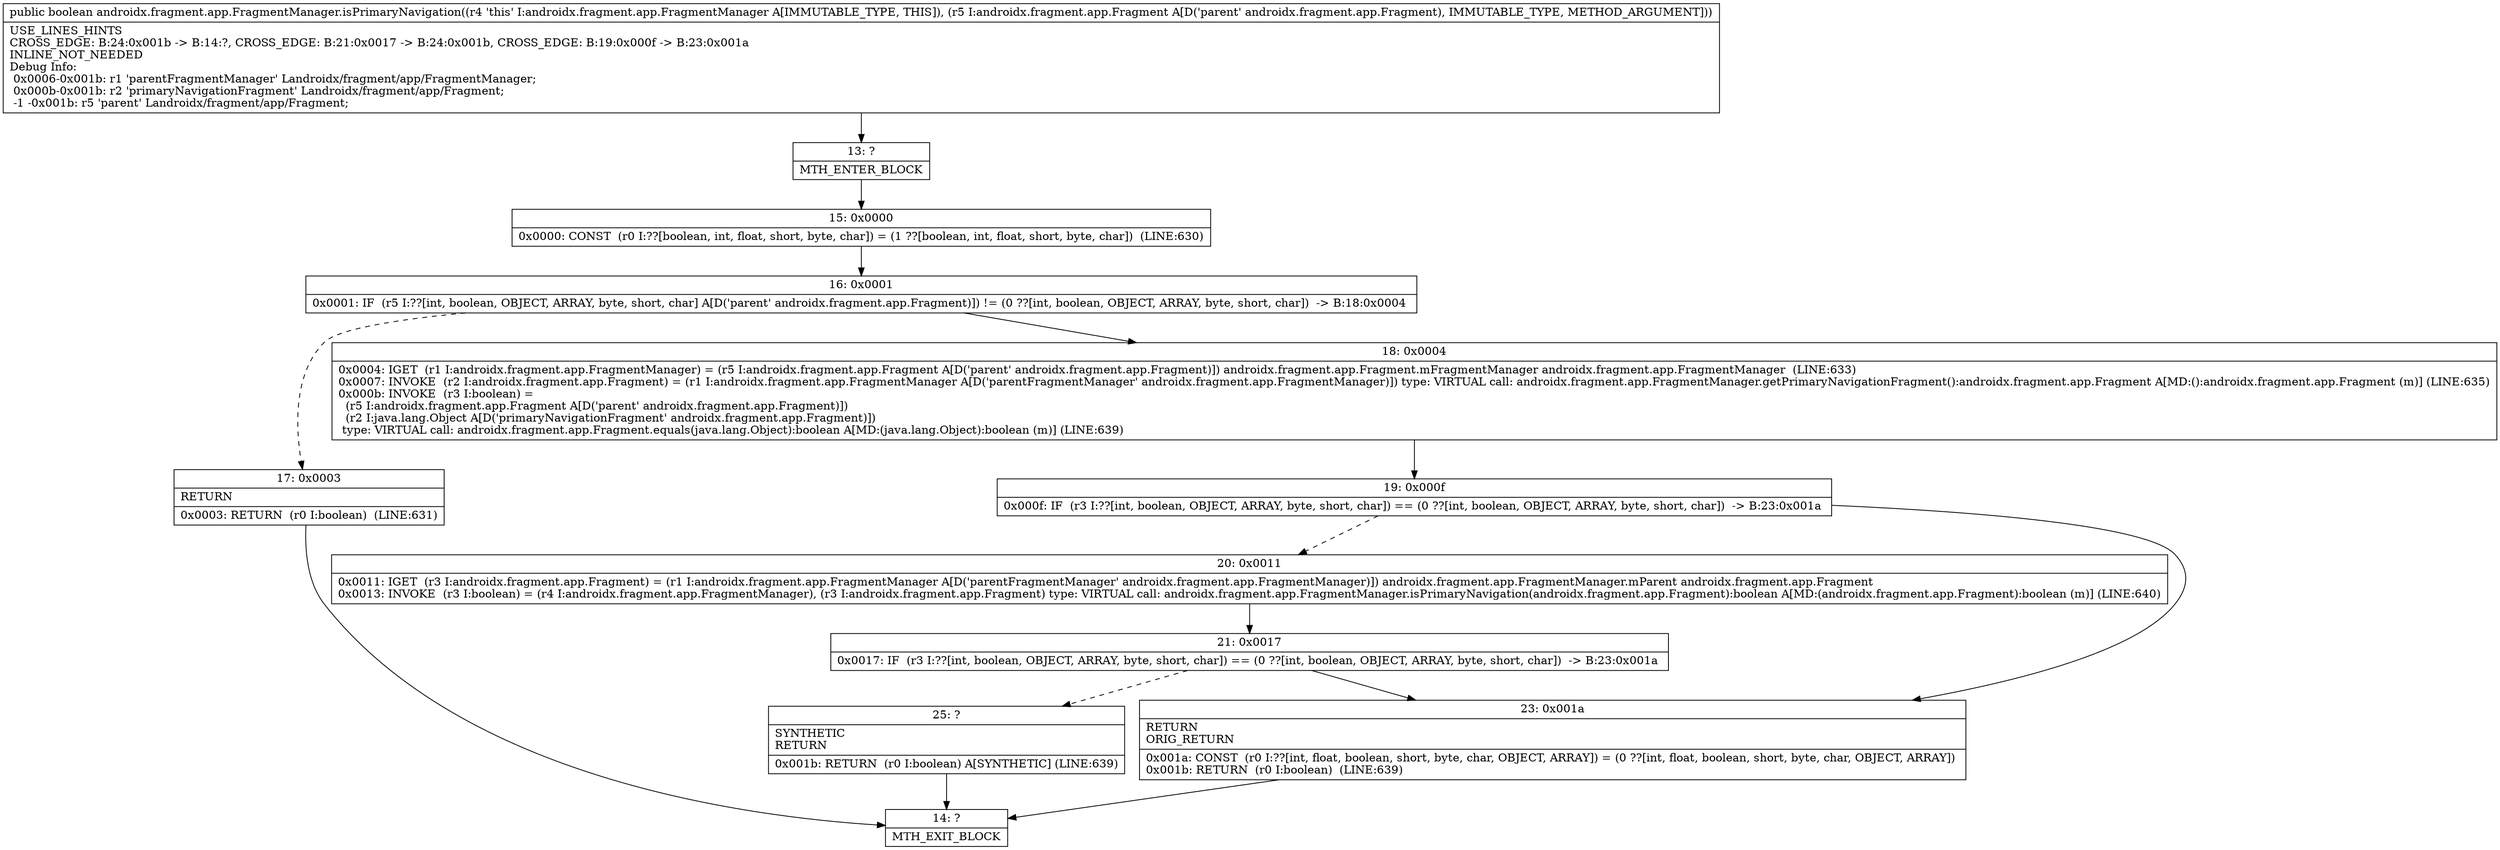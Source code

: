 digraph "CFG forandroidx.fragment.app.FragmentManager.isPrimaryNavigation(Landroidx\/fragment\/app\/Fragment;)Z" {
Node_13 [shape=record,label="{13\:\ ?|MTH_ENTER_BLOCK\l}"];
Node_15 [shape=record,label="{15\:\ 0x0000|0x0000: CONST  (r0 I:??[boolean, int, float, short, byte, char]) = (1 ??[boolean, int, float, short, byte, char])  (LINE:630)\l}"];
Node_16 [shape=record,label="{16\:\ 0x0001|0x0001: IF  (r5 I:??[int, boolean, OBJECT, ARRAY, byte, short, char] A[D('parent' androidx.fragment.app.Fragment)]) != (0 ??[int, boolean, OBJECT, ARRAY, byte, short, char])  \-\> B:18:0x0004 \l}"];
Node_17 [shape=record,label="{17\:\ 0x0003|RETURN\l|0x0003: RETURN  (r0 I:boolean)  (LINE:631)\l}"];
Node_14 [shape=record,label="{14\:\ ?|MTH_EXIT_BLOCK\l}"];
Node_18 [shape=record,label="{18\:\ 0x0004|0x0004: IGET  (r1 I:androidx.fragment.app.FragmentManager) = (r5 I:androidx.fragment.app.Fragment A[D('parent' androidx.fragment.app.Fragment)]) androidx.fragment.app.Fragment.mFragmentManager androidx.fragment.app.FragmentManager  (LINE:633)\l0x0007: INVOKE  (r2 I:androidx.fragment.app.Fragment) = (r1 I:androidx.fragment.app.FragmentManager A[D('parentFragmentManager' androidx.fragment.app.FragmentManager)]) type: VIRTUAL call: androidx.fragment.app.FragmentManager.getPrimaryNavigationFragment():androidx.fragment.app.Fragment A[MD:():androidx.fragment.app.Fragment (m)] (LINE:635)\l0x000b: INVOKE  (r3 I:boolean) = \l  (r5 I:androidx.fragment.app.Fragment A[D('parent' androidx.fragment.app.Fragment)])\l  (r2 I:java.lang.Object A[D('primaryNavigationFragment' androidx.fragment.app.Fragment)])\l type: VIRTUAL call: androidx.fragment.app.Fragment.equals(java.lang.Object):boolean A[MD:(java.lang.Object):boolean (m)] (LINE:639)\l}"];
Node_19 [shape=record,label="{19\:\ 0x000f|0x000f: IF  (r3 I:??[int, boolean, OBJECT, ARRAY, byte, short, char]) == (0 ??[int, boolean, OBJECT, ARRAY, byte, short, char])  \-\> B:23:0x001a \l}"];
Node_20 [shape=record,label="{20\:\ 0x0011|0x0011: IGET  (r3 I:androidx.fragment.app.Fragment) = (r1 I:androidx.fragment.app.FragmentManager A[D('parentFragmentManager' androidx.fragment.app.FragmentManager)]) androidx.fragment.app.FragmentManager.mParent androidx.fragment.app.Fragment \l0x0013: INVOKE  (r3 I:boolean) = (r4 I:androidx.fragment.app.FragmentManager), (r3 I:androidx.fragment.app.Fragment) type: VIRTUAL call: androidx.fragment.app.FragmentManager.isPrimaryNavigation(androidx.fragment.app.Fragment):boolean A[MD:(androidx.fragment.app.Fragment):boolean (m)] (LINE:640)\l}"];
Node_21 [shape=record,label="{21\:\ 0x0017|0x0017: IF  (r3 I:??[int, boolean, OBJECT, ARRAY, byte, short, char]) == (0 ??[int, boolean, OBJECT, ARRAY, byte, short, char])  \-\> B:23:0x001a \l}"];
Node_25 [shape=record,label="{25\:\ ?|SYNTHETIC\lRETURN\l|0x001b: RETURN  (r0 I:boolean) A[SYNTHETIC] (LINE:639)\l}"];
Node_23 [shape=record,label="{23\:\ 0x001a|RETURN\lORIG_RETURN\l|0x001a: CONST  (r0 I:??[int, float, boolean, short, byte, char, OBJECT, ARRAY]) = (0 ??[int, float, boolean, short, byte, char, OBJECT, ARRAY]) \l0x001b: RETURN  (r0 I:boolean)  (LINE:639)\l}"];
MethodNode[shape=record,label="{public boolean androidx.fragment.app.FragmentManager.isPrimaryNavigation((r4 'this' I:androidx.fragment.app.FragmentManager A[IMMUTABLE_TYPE, THIS]), (r5 I:androidx.fragment.app.Fragment A[D('parent' androidx.fragment.app.Fragment), IMMUTABLE_TYPE, METHOD_ARGUMENT]))  | USE_LINES_HINTS\lCROSS_EDGE: B:24:0x001b \-\> B:14:?, CROSS_EDGE: B:21:0x0017 \-\> B:24:0x001b, CROSS_EDGE: B:19:0x000f \-\> B:23:0x001a\lINLINE_NOT_NEEDED\lDebug Info:\l  0x0006\-0x001b: r1 'parentFragmentManager' Landroidx\/fragment\/app\/FragmentManager;\l  0x000b\-0x001b: r2 'primaryNavigationFragment' Landroidx\/fragment\/app\/Fragment;\l  \-1 \-0x001b: r5 'parent' Landroidx\/fragment\/app\/Fragment;\l}"];
MethodNode -> Node_13;Node_13 -> Node_15;
Node_15 -> Node_16;
Node_16 -> Node_17[style=dashed];
Node_16 -> Node_18;
Node_17 -> Node_14;
Node_18 -> Node_19;
Node_19 -> Node_20[style=dashed];
Node_19 -> Node_23;
Node_20 -> Node_21;
Node_21 -> Node_23;
Node_21 -> Node_25[style=dashed];
Node_25 -> Node_14;
Node_23 -> Node_14;
}

